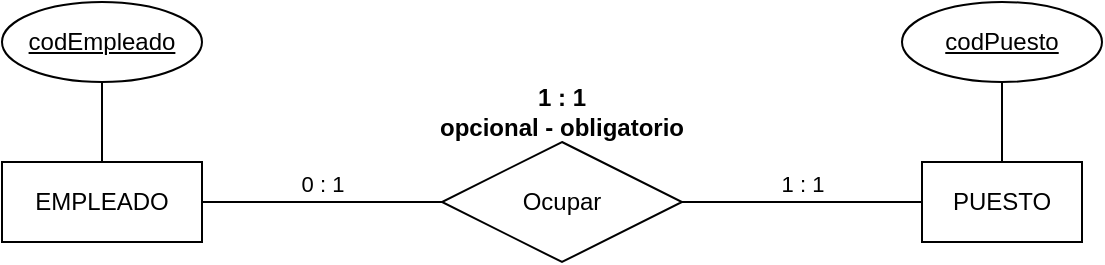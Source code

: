 <mxfile version="24.7.17">
  <diagram name="Página-1" id="1uSLEfN32sISy23o3lI1">
    <mxGraphModel dx="988" dy="573" grid="1" gridSize="10" guides="1" tooltips="1" connect="1" arrows="1" fold="1" page="1" pageScale="1" pageWidth="827" pageHeight="1169" math="0" shadow="0">
      <root>
        <mxCell id="0" />
        <mxCell id="1" parent="0" />
        <mxCell id="Eoh3LMzdDMOuKuMThW0y-1" value="EMPLEADO" style="whiteSpace=wrap;html=1;align=center;" parent="1" vertex="1">
          <mxGeometry x="40" y="120" width="100" height="40" as="geometry" />
        </mxCell>
        <mxCell id="Eoh3LMzdDMOuKuMThW0y-2" value="Ocupar" style="shape=rhombus;perimeter=rhombusPerimeter;whiteSpace=wrap;html=1;align=center;" parent="1" vertex="1">
          <mxGeometry x="260" y="110" width="120" height="60" as="geometry" />
        </mxCell>
        <mxCell id="Eoh3LMzdDMOuKuMThW0y-3" value="PUESTO" style="whiteSpace=wrap;html=1;align=center;" parent="1" vertex="1">
          <mxGeometry x="500" y="120" width="80" height="40" as="geometry" />
        </mxCell>
        <mxCell id="Eoh3LMzdDMOuKuMThW0y-4" value="0 : 1" style="endArrow=none;html=1;rounded=0;exitX=1;exitY=0.5;exitDx=0;exitDy=0;entryX=0;entryY=0.5;entryDx=0;entryDy=0;edgeStyle=orthogonalEdgeStyle;verticalAlign=bottom;" parent="1" source="Eoh3LMzdDMOuKuMThW0y-1" target="Eoh3LMzdDMOuKuMThW0y-2" edge="1">
          <mxGeometry relative="1" as="geometry">
            <mxPoint x="210" y="240" as="sourcePoint" />
            <mxPoint x="464" y="490" as="targetPoint" />
          </mxGeometry>
        </mxCell>
        <mxCell id="Eoh3LMzdDMOuKuMThW0y-5" value="1 : 1" style="endArrow=none;html=1;rounded=0;exitX=1;exitY=0.5;exitDx=0;exitDy=0;entryX=0;entryY=0.5;entryDx=0;entryDy=0;edgeStyle=orthogonalEdgeStyle;verticalAlign=bottom;" parent="1" source="Eoh3LMzdDMOuKuMThW0y-2" target="Eoh3LMzdDMOuKuMThW0y-3" edge="1">
          <mxGeometry relative="1" as="geometry">
            <mxPoint x="210" y="240" as="sourcePoint" />
            <mxPoint x="464" y="490" as="targetPoint" />
          </mxGeometry>
        </mxCell>
        <mxCell id="Eoh3LMzdDMOuKuMThW0y-6" value="&lt;b&gt;1 : 1&lt;/b&gt;&lt;div&gt;&lt;b&gt;opcional - obligatorio&lt;/b&gt;&lt;/div&gt;" style="text;html=1;align=center;verticalAlign=middle;whiteSpace=wrap;rounded=0;" parent="1" vertex="1">
          <mxGeometry x="250" y="80" width="140" height="30" as="geometry" />
        </mxCell>
        <mxCell id="B74d01bgByLmG70vEtLr-1" value="&lt;u&gt;codEmpleado&lt;/u&gt;" style="ellipse;whiteSpace=wrap;html=1;align=center;" vertex="1" parent="1">
          <mxGeometry x="40" y="40" width="100" height="40" as="geometry" />
        </mxCell>
        <mxCell id="B74d01bgByLmG70vEtLr-2" value="&lt;u&gt;codPuesto&lt;/u&gt;" style="ellipse;whiteSpace=wrap;html=1;align=center;" vertex="1" parent="1">
          <mxGeometry x="490" y="40" width="100" height="40" as="geometry" />
        </mxCell>
        <mxCell id="B74d01bgByLmG70vEtLr-3" value="" style="endArrow=none;html=1;rounded=0;exitX=0.5;exitY=0;exitDx=0;exitDy=0;entryX=0.5;entryY=1;entryDx=0;entryDy=0;" edge="1" parent="1" source="Eoh3LMzdDMOuKuMThW0y-1" target="B74d01bgByLmG70vEtLr-1">
          <mxGeometry width="50" height="50" relative="1" as="geometry">
            <mxPoint x="350" y="120" as="sourcePoint" />
            <mxPoint x="400" y="70" as="targetPoint" />
          </mxGeometry>
        </mxCell>
        <mxCell id="B74d01bgByLmG70vEtLr-4" value="" style="endArrow=none;html=1;rounded=0;exitX=0.5;exitY=0;exitDx=0;exitDy=0;entryX=0.5;entryY=1;entryDx=0;entryDy=0;" edge="1" parent="1" source="Eoh3LMzdDMOuKuMThW0y-3" target="B74d01bgByLmG70vEtLr-2">
          <mxGeometry width="50" height="50" relative="1" as="geometry">
            <mxPoint x="450" y="100" as="sourcePoint" />
            <mxPoint x="450" y="60" as="targetPoint" />
          </mxGeometry>
        </mxCell>
      </root>
    </mxGraphModel>
  </diagram>
</mxfile>
